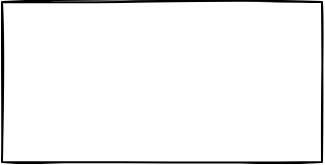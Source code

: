 <mxfile version="15.5.9" type="device"><diagram id="3dQZ1ZNckNjvSsRcCXoY" name="Page-1"><mxGraphModel dx="7643" dy="4743" grid="0" gridSize="10" guides="1" tooltips="1" connect="1" arrows="1" fold="1" page="0" pageScale="1" pageWidth="827" pageHeight="1169" math="0" shadow="0"><root><mxCell id="0"/><mxCell id="1" parent="0"/><mxCell id="bEDQlch1Rv1FIXIbRZJi-1" value="" style="rounded=0;whiteSpace=wrap;html=1;sketch=1;hachureGap=4;pointerEvents=0;fontFamily=Architects Daughter;fontSource=https%3A%2F%2Ffonts.googleapis.com%2Fcss%3Ffamily%3DArchitects%2BDaughter;fontSize=20;" vertex="1" parent="1"><mxGeometry x="2470" y="503" width="160" height="80" as="geometry"/></mxCell></root></mxGraphModel></diagram></mxfile>